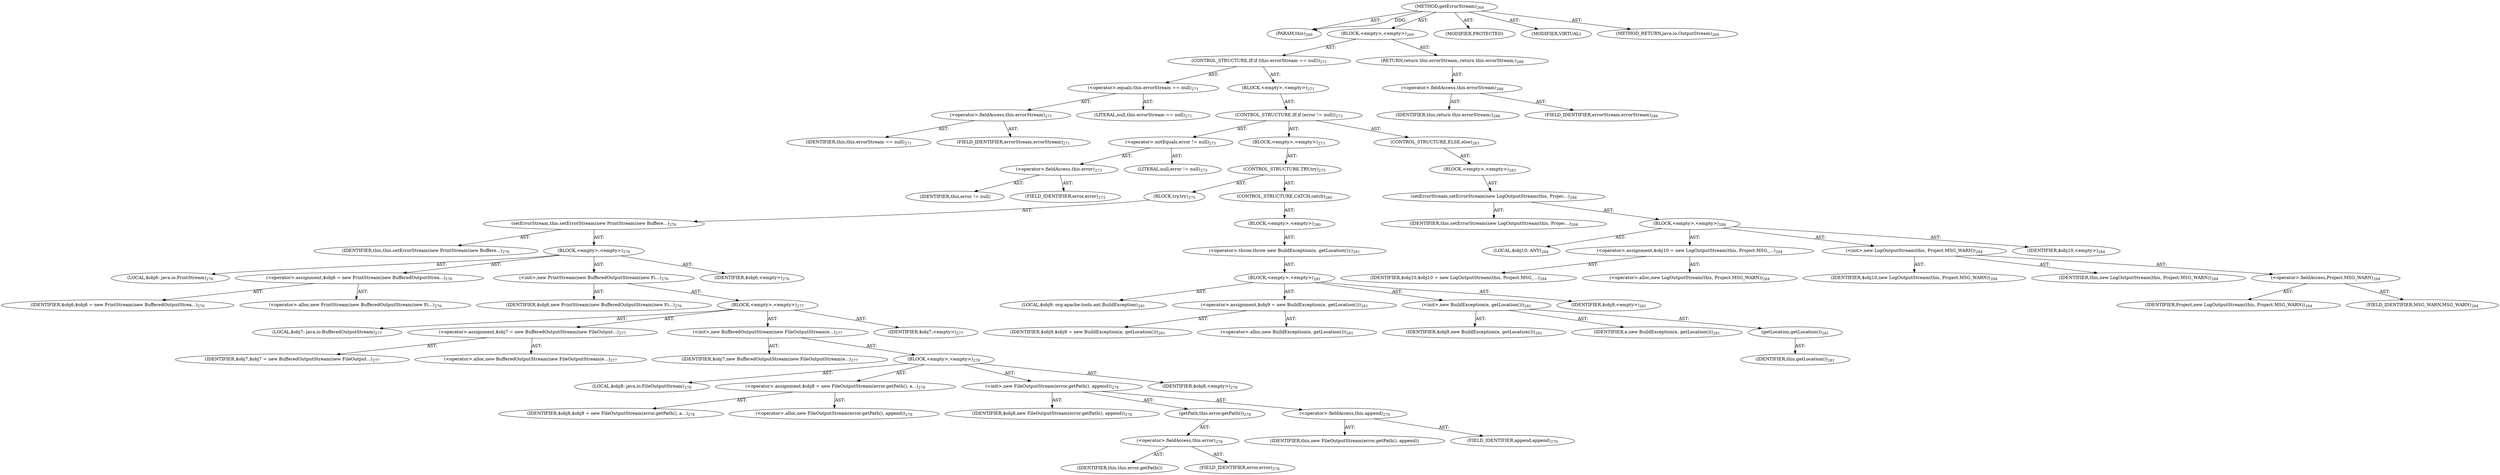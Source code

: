 digraph "getErrorStream" {  
"111669149702" [label = <(METHOD,getErrorStream)<SUB>269</SUB>> ]
"115964116997" [label = <(PARAM,this)<SUB>269</SUB>> ]
"25769803794" [label = <(BLOCK,&lt;empty&gt;,&lt;empty&gt;)<SUB>269</SUB>> ]
"47244640262" [label = <(CONTROL_STRUCTURE,IF,if (this.errorStream == null))<SUB>271</SUB>> ]
"30064771144" [label = <(&lt;operator&gt;.equals,this.errorStream == null)<SUB>271</SUB>> ]
"30064771145" [label = <(&lt;operator&gt;.fieldAccess,this.errorStream)<SUB>271</SUB>> ]
"68719476750" [label = <(IDENTIFIER,this,this.errorStream == null)<SUB>271</SUB>> ]
"55834574872" [label = <(FIELD_IDENTIFIER,errorStream,errorStream)<SUB>271</SUB>> ]
"90194313228" [label = <(LITERAL,null,this.errorStream == null)<SUB>271</SUB>> ]
"25769803795" [label = <(BLOCK,&lt;empty&gt;,&lt;empty&gt;)<SUB>271</SUB>> ]
"47244640263" [label = <(CONTROL_STRUCTURE,IF,if (error != null))<SUB>273</SUB>> ]
"30064771146" [label = <(&lt;operator&gt;.notEquals,error != null)<SUB>273</SUB>> ]
"30064771147" [label = <(&lt;operator&gt;.fieldAccess,this.error)<SUB>273</SUB>> ]
"68719476850" [label = <(IDENTIFIER,this,error != null)> ]
"55834574873" [label = <(FIELD_IDENTIFIER,error,error)<SUB>273</SUB>> ]
"90194313229" [label = <(LITERAL,null,error != null)<SUB>273</SUB>> ]
"25769803796" [label = <(BLOCK,&lt;empty&gt;,&lt;empty&gt;)<SUB>273</SUB>> ]
"47244640264" [label = <(CONTROL_STRUCTURE,TRY,try)<SUB>275</SUB>> ]
"25769803797" [label = <(BLOCK,try,try)<SUB>275</SUB>> ]
"30064771148" [label = <(setErrorStream,this.setErrorStream(new PrintStream(new Buffere...)<SUB>276</SUB>> ]
"68719476751" [label = <(IDENTIFIER,this,this.setErrorStream(new PrintStream(new Buffere...)<SUB>276</SUB>> ]
"25769803798" [label = <(BLOCK,&lt;empty&gt;,&lt;empty&gt;)<SUB>276</SUB>> ]
"94489280518" [label = <(LOCAL,$obj6: java.io.PrintStream)<SUB>276</SUB>> ]
"30064771149" [label = <(&lt;operator&gt;.assignment,$obj6 = new PrintStream(new BufferedOutputStrea...)<SUB>276</SUB>> ]
"68719476851" [label = <(IDENTIFIER,$obj6,$obj6 = new PrintStream(new BufferedOutputStrea...)<SUB>276</SUB>> ]
"30064771150" [label = <(&lt;operator&gt;.alloc,new PrintStream(new BufferedOutputStream(new Fi...)<SUB>276</SUB>> ]
"30064771151" [label = <(&lt;init&gt;,new PrintStream(new BufferedOutputStream(new Fi...)<SUB>276</SUB>> ]
"68719476852" [label = <(IDENTIFIER,$obj6,new PrintStream(new BufferedOutputStream(new Fi...)<SUB>276</SUB>> ]
"25769803799" [label = <(BLOCK,&lt;empty&gt;,&lt;empty&gt;)<SUB>277</SUB>> ]
"94489280519" [label = <(LOCAL,$obj7: java.io.BufferedOutputStream)<SUB>277</SUB>> ]
"30064771152" [label = <(&lt;operator&gt;.assignment,$obj7 = new BufferedOutputStream(new FileOutput...)<SUB>277</SUB>> ]
"68719476853" [label = <(IDENTIFIER,$obj7,$obj7 = new BufferedOutputStream(new FileOutput...)<SUB>277</SUB>> ]
"30064771153" [label = <(&lt;operator&gt;.alloc,new BufferedOutputStream(new FileOutputStream(e...)<SUB>277</SUB>> ]
"30064771154" [label = <(&lt;init&gt;,new BufferedOutputStream(new FileOutputStream(e...)<SUB>277</SUB>> ]
"68719476854" [label = <(IDENTIFIER,$obj7,new BufferedOutputStream(new FileOutputStream(e...)<SUB>277</SUB>> ]
"25769803800" [label = <(BLOCK,&lt;empty&gt;,&lt;empty&gt;)<SUB>278</SUB>> ]
"94489280520" [label = <(LOCAL,$obj8: java.io.FileOutputStream)<SUB>278</SUB>> ]
"30064771155" [label = <(&lt;operator&gt;.assignment,$obj8 = new FileOutputStream(error.getPath(), a...)<SUB>278</SUB>> ]
"68719476855" [label = <(IDENTIFIER,$obj8,$obj8 = new FileOutputStream(error.getPath(), a...)<SUB>278</SUB>> ]
"30064771156" [label = <(&lt;operator&gt;.alloc,new FileOutputStream(error.getPath(), append))<SUB>278</SUB>> ]
"30064771157" [label = <(&lt;init&gt;,new FileOutputStream(error.getPath(), append))<SUB>278</SUB>> ]
"68719476856" [label = <(IDENTIFIER,$obj8,new FileOutputStream(error.getPath(), append))<SUB>278</SUB>> ]
"30064771158" [label = <(getPath,this.error.getPath())<SUB>278</SUB>> ]
"30064771159" [label = <(&lt;operator&gt;.fieldAccess,this.error)<SUB>278</SUB>> ]
"68719476857" [label = <(IDENTIFIER,this,this.error.getPath())> ]
"55834574874" [label = <(FIELD_IDENTIFIER,error,error)<SUB>278</SUB>> ]
"30064771160" [label = <(&lt;operator&gt;.fieldAccess,this.append)<SUB>279</SUB>> ]
"68719476858" [label = <(IDENTIFIER,this,new FileOutputStream(error.getPath(), append))> ]
"55834574875" [label = <(FIELD_IDENTIFIER,append,append)<SUB>279</SUB>> ]
"68719476859" [label = <(IDENTIFIER,$obj8,&lt;empty&gt;)<SUB>278</SUB>> ]
"68719476860" [label = <(IDENTIFIER,$obj7,&lt;empty&gt;)<SUB>277</SUB>> ]
"68719476861" [label = <(IDENTIFIER,$obj6,&lt;empty&gt;)<SUB>276</SUB>> ]
"47244640265" [label = <(CONTROL_STRUCTURE,CATCH,catch)<SUB>280</SUB>> ]
"25769803801" [label = <(BLOCK,&lt;empty&gt;,&lt;empty&gt;)<SUB>280</SUB>> ]
"30064771161" [label = <(&lt;operator&gt;.throw,throw new BuildException(e, getLocation());)<SUB>281</SUB>> ]
"25769803802" [label = <(BLOCK,&lt;empty&gt;,&lt;empty&gt;)<SUB>281</SUB>> ]
"94489280521" [label = <(LOCAL,$obj9: org.apache.tools.ant.BuildException)<SUB>281</SUB>> ]
"30064771162" [label = <(&lt;operator&gt;.assignment,$obj9 = new BuildException(e, getLocation()))<SUB>281</SUB>> ]
"68719476862" [label = <(IDENTIFIER,$obj9,$obj9 = new BuildException(e, getLocation()))<SUB>281</SUB>> ]
"30064771163" [label = <(&lt;operator&gt;.alloc,new BuildException(e, getLocation()))<SUB>281</SUB>> ]
"30064771164" [label = <(&lt;init&gt;,new BuildException(e, getLocation()))<SUB>281</SUB>> ]
"68719476863" [label = <(IDENTIFIER,$obj9,new BuildException(e, getLocation()))<SUB>281</SUB>> ]
"68719476864" [label = <(IDENTIFIER,e,new BuildException(e, getLocation()))<SUB>281</SUB>> ]
"30064771165" [label = <(getLocation,getLocation())<SUB>281</SUB>> ]
"68719476752" [label = <(IDENTIFIER,this,getLocation())<SUB>281</SUB>> ]
"68719476865" [label = <(IDENTIFIER,$obj9,&lt;empty&gt;)<SUB>281</SUB>> ]
"47244640266" [label = <(CONTROL_STRUCTURE,ELSE,else)<SUB>283</SUB>> ]
"25769803803" [label = <(BLOCK,&lt;empty&gt;,&lt;empty&gt;)<SUB>283</SUB>> ]
"30064771166" [label = <(setErrorStream,setErrorStream(new LogOutputStream(this, Projec...)<SUB>284</SUB>> ]
"68719476754" [label = <(IDENTIFIER,this,setErrorStream(new LogOutputStream(this, Projec...)<SUB>284</SUB>> ]
"25769803804" [label = <(BLOCK,&lt;empty&gt;,&lt;empty&gt;)<SUB>284</SUB>> ]
"94489280522" [label = <(LOCAL,$obj10: ANY)<SUB>284</SUB>> ]
"30064771167" [label = <(&lt;operator&gt;.assignment,$obj10 = new LogOutputStream(this, Project.MSG_...)<SUB>284</SUB>> ]
"68719476866" [label = <(IDENTIFIER,$obj10,$obj10 = new LogOutputStream(this, Project.MSG_...)<SUB>284</SUB>> ]
"30064771168" [label = <(&lt;operator&gt;.alloc,new LogOutputStream(this, Project.MSG_WARN))<SUB>284</SUB>> ]
"30064771169" [label = <(&lt;init&gt;,new LogOutputStream(this, Project.MSG_WARN))<SUB>284</SUB>> ]
"68719476867" [label = <(IDENTIFIER,$obj10,new LogOutputStream(this, Project.MSG_WARN))<SUB>284</SUB>> ]
"68719476753" [label = <(IDENTIFIER,this,new LogOutputStream(this, Project.MSG_WARN))<SUB>284</SUB>> ]
"30064771170" [label = <(&lt;operator&gt;.fieldAccess,Project.MSG_WARN)<SUB>284</SUB>> ]
"68719476868" [label = <(IDENTIFIER,Project,new LogOutputStream(this, Project.MSG_WARN))<SUB>284</SUB>> ]
"55834574876" [label = <(FIELD_IDENTIFIER,MSG_WARN,MSG_WARN)<SUB>284</SUB>> ]
"68719476869" [label = <(IDENTIFIER,$obj10,&lt;empty&gt;)<SUB>284</SUB>> ]
"146028888066" [label = <(RETURN,return this.errorStream;,return this.errorStream;)<SUB>288</SUB>> ]
"30064771171" [label = <(&lt;operator&gt;.fieldAccess,this.errorStream)<SUB>288</SUB>> ]
"68719476755" [label = <(IDENTIFIER,this,return this.errorStream;)<SUB>288</SUB>> ]
"55834574877" [label = <(FIELD_IDENTIFIER,errorStream,errorStream)<SUB>288</SUB>> ]
"133143986214" [label = <(MODIFIER,PROTECTED)> ]
"133143986215" [label = <(MODIFIER,VIRTUAL)> ]
"128849018886" [label = <(METHOD_RETURN,java.io.OutputStream)<SUB>269</SUB>> ]
  "111669149702" -> "115964116997"  [ label = "AST: "] 
  "111669149702" -> "25769803794"  [ label = "AST: "] 
  "111669149702" -> "133143986214"  [ label = "AST: "] 
  "111669149702" -> "133143986215"  [ label = "AST: "] 
  "111669149702" -> "128849018886"  [ label = "AST: "] 
  "25769803794" -> "47244640262"  [ label = "AST: "] 
  "25769803794" -> "146028888066"  [ label = "AST: "] 
  "47244640262" -> "30064771144"  [ label = "AST: "] 
  "47244640262" -> "25769803795"  [ label = "AST: "] 
  "30064771144" -> "30064771145"  [ label = "AST: "] 
  "30064771144" -> "90194313228"  [ label = "AST: "] 
  "30064771145" -> "68719476750"  [ label = "AST: "] 
  "30064771145" -> "55834574872"  [ label = "AST: "] 
  "25769803795" -> "47244640263"  [ label = "AST: "] 
  "47244640263" -> "30064771146"  [ label = "AST: "] 
  "47244640263" -> "25769803796"  [ label = "AST: "] 
  "47244640263" -> "47244640266"  [ label = "AST: "] 
  "30064771146" -> "30064771147"  [ label = "AST: "] 
  "30064771146" -> "90194313229"  [ label = "AST: "] 
  "30064771147" -> "68719476850"  [ label = "AST: "] 
  "30064771147" -> "55834574873"  [ label = "AST: "] 
  "25769803796" -> "47244640264"  [ label = "AST: "] 
  "47244640264" -> "25769803797"  [ label = "AST: "] 
  "47244640264" -> "47244640265"  [ label = "AST: "] 
  "25769803797" -> "30064771148"  [ label = "AST: "] 
  "30064771148" -> "68719476751"  [ label = "AST: "] 
  "30064771148" -> "25769803798"  [ label = "AST: "] 
  "25769803798" -> "94489280518"  [ label = "AST: "] 
  "25769803798" -> "30064771149"  [ label = "AST: "] 
  "25769803798" -> "30064771151"  [ label = "AST: "] 
  "25769803798" -> "68719476861"  [ label = "AST: "] 
  "30064771149" -> "68719476851"  [ label = "AST: "] 
  "30064771149" -> "30064771150"  [ label = "AST: "] 
  "30064771151" -> "68719476852"  [ label = "AST: "] 
  "30064771151" -> "25769803799"  [ label = "AST: "] 
  "25769803799" -> "94489280519"  [ label = "AST: "] 
  "25769803799" -> "30064771152"  [ label = "AST: "] 
  "25769803799" -> "30064771154"  [ label = "AST: "] 
  "25769803799" -> "68719476860"  [ label = "AST: "] 
  "30064771152" -> "68719476853"  [ label = "AST: "] 
  "30064771152" -> "30064771153"  [ label = "AST: "] 
  "30064771154" -> "68719476854"  [ label = "AST: "] 
  "30064771154" -> "25769803800"  [ label = "AST: "] 
  "25769803800" -> "94489280520"  [ label = "AST: "] 
  "25769803800" -> "30064771155"  [ label = "AST: "] 
  "25769803800" -> "30064771157"  [ label = "AST: "] 
  "25769803800" -> "68719476859"  [ label = "AST: "] 
  "30064771155" -> "68719476855"  [ label = "AST: "] 
  "30064771155" -> "30064771156"  [ label = "AST: "] 
  "30064771157" -> "68719476856"  [ label = "AST: "] 
  "30064771157" -> "30064771158"  [ label = "AST: "] 
  "30064771157" -> "30064771160"  [ label = "AST: "] 
  "30064771158" -> "30064771159"  [ label = "AST: "] 
  "30064771159" -> "68719476857"  [ label = "AST: "] 
  "30064771159" -> "55834574874"  [ label = "AST: "] 
  "30064771160" -> "68719476858"  [ label = "AST: "] 
  "30064771160" -> "55834574875"  [ label = "AST: "] 
  "47244640265" -> "25769803801"  [ label = "AST: "] 
  "25769803801" -> "30064771161"  [ label = "AST: "] 
  "30064771161" -> "25769803802"  [ label = "AST: "] 
  "25769803802" -> "94489280521"  [ label = "AST: "] 
  "25769803802" -> "30064771162"  [ label = "AST: "] 
  "25769803802" -> "30064771164"  [ label = "AST: "] 
  "25769803802" -> "68719476865"  [ label = "AST: "] 
  "30064771162" -> "68719476862"  [ label = "AST: "] 
  "30064771162" -> "30064771163"  [ label = "AST: "] 
  "30064771164" -> "68719476863"  [ label = "AST: "] 
  "30064771164" -> "68719476864"  [ label = "AST: "] 
  "30064771164" -> "30064771165"  [ label = "AST: "] 
  "30064771165" -> "68719476752"  [ label = "AST: "] 
  "47244640266" -> "25769803803"  [ label = "AST: "] 
  "25769803803" -> "30064771166"  [ label = "AST: "] 
  "30064771166" -> "68719476754"  [ label = "AST: "] 
  "30064771166" -> "25769803804"  [ label = "AST: "] 
  "25769803804" -> "94489280522"  [ label = "AST: "] 
  "25769803804" -> "30064771167"  [ label = "AST: "] 
  "25769803804" -> "30064771169"  [ label = "AST: "] 
  "25769803804" -> "68719476869"  [ label = "AST: "] 
  "30064771167" -> "68719476866"  [ label = "AST: "] 
  "30064771167" -> "30064771168"  [ label = "AST: "] 
  "30064771169" -> "68719476867"  [ label = "AST: "] 
  "30064771169" -> "68719476753"  [ label = "AST: "] 
  "30064771169" -> "30064771170"  [ label = "AST: "] 
  "30064771170" -> "68719476868"  [ label = "AST: "] 
  "30064771170" -> "55834574876"  [ label = "AST: "] 
  "146028888066" -> "30064771171"  [ label = "AST: "] 
  "30064771171" -> "68719476755"  [ label = "AST: "] 
  "30064771171" -> "55834574877"  [ label = "AST: "] 
  "111669149702" -> "115964116997"  [ label = "DDG: "] 
}
